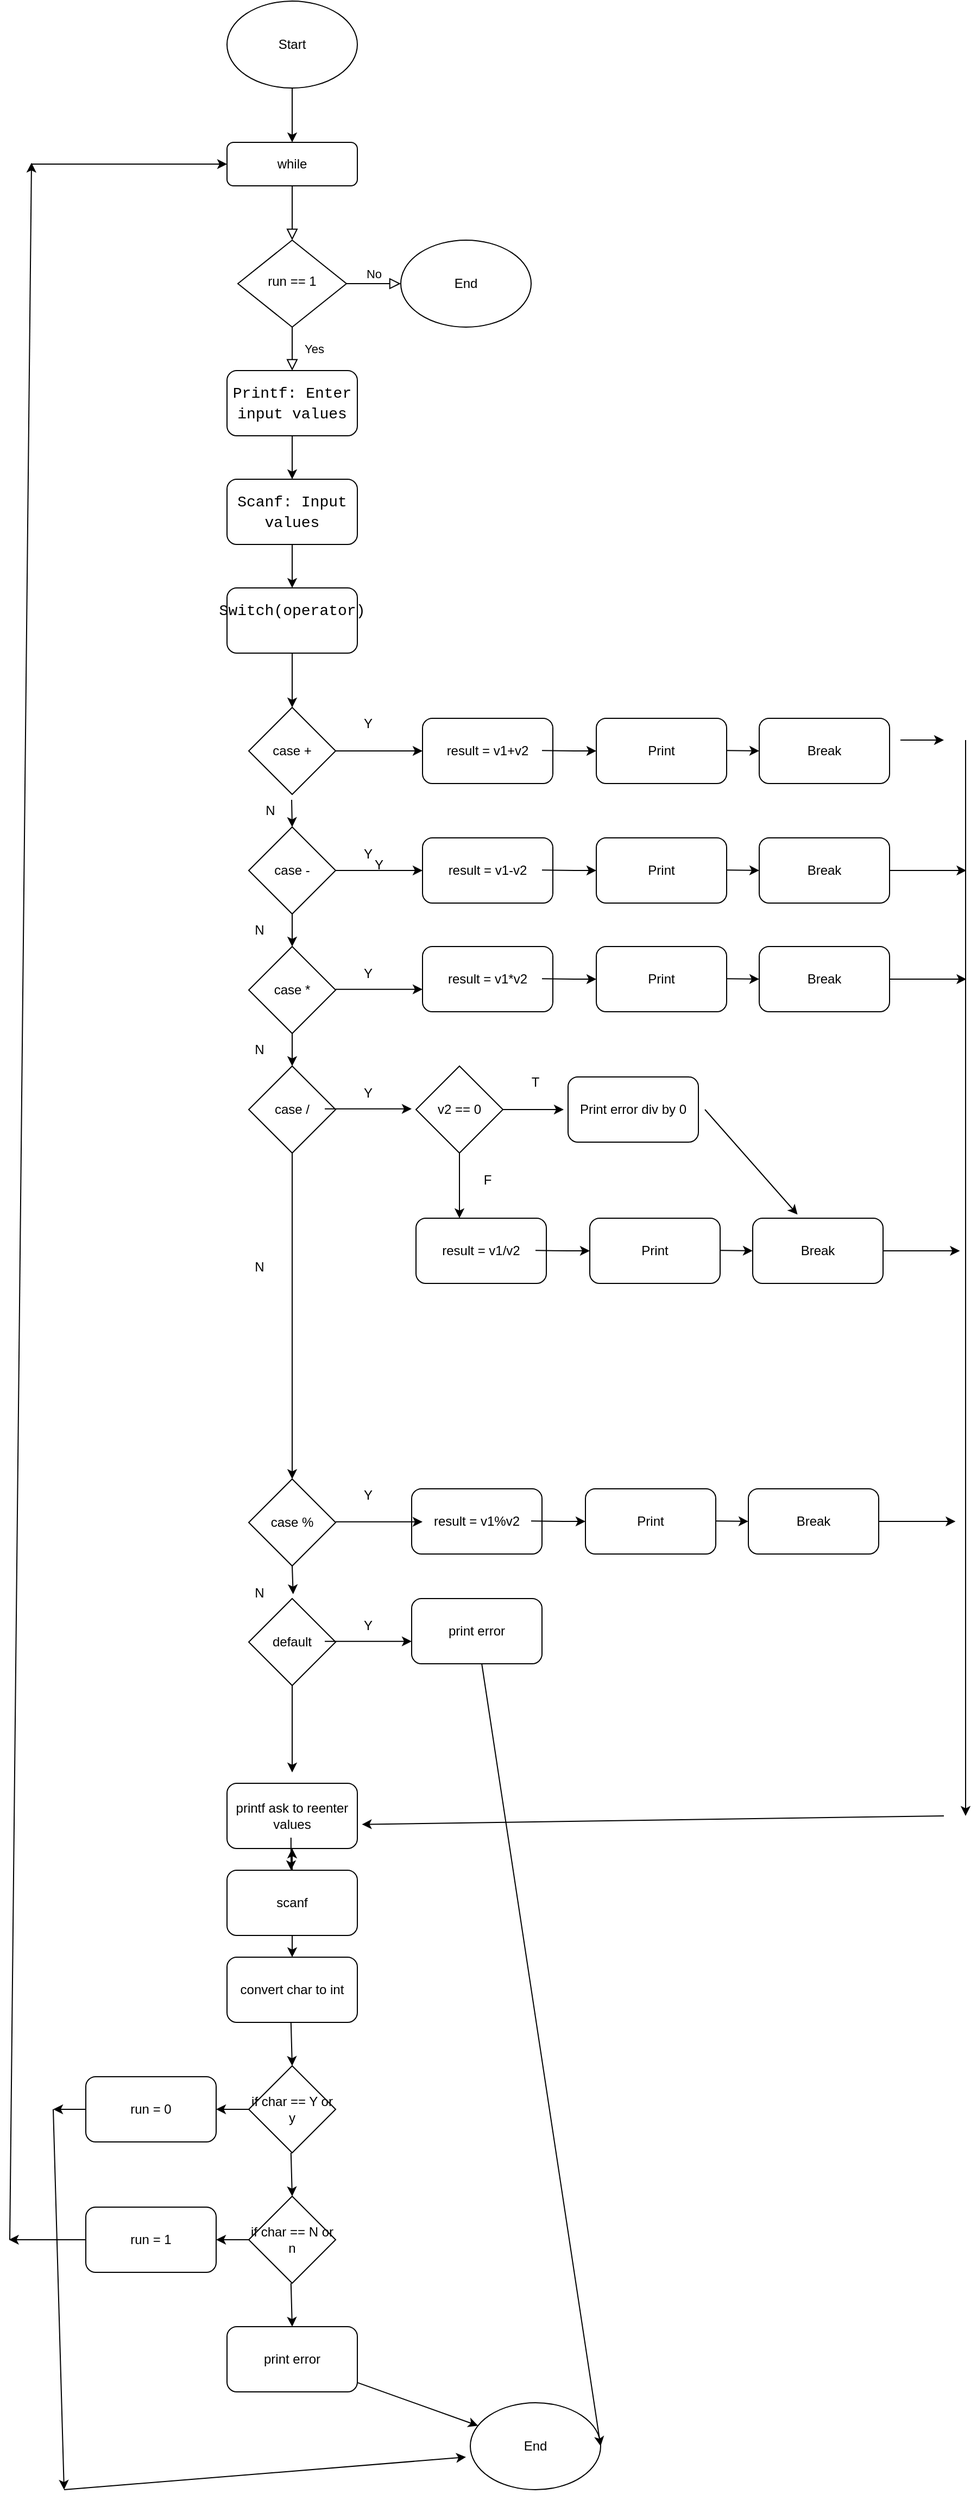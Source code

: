<mxfile version="16.5.6" type="device"><diagram id="C5RBs43oDa-KdzZeNtuy" name="Page-1"><mxGraphModel dx="1587" dy="1355" grid="1" gridSize="10" guides="1" tooltips="1" connect="1" arrows="1" fold="1" page="1" pageScale="1" pageWidth="827" pageHeight="1169" math="0" shadow="0"><root><mxCell id="WIyWlLk6GJQsqaUBKTNV-0"/><mxCell id="WIyWlLk6GJQsqaUBKTNV-1" parent="WIyWlLk6GJQsqaUBKTNV-0"/><mxCell id="WIyWlLk6GJQsqaUBKTNV-2" value="" style="rounded=0;html=1;jettySize=auto;orthogonalLoop=1;fontSize=11;endArrow=block;endFill=0;endSize=8;strokeWidth=1;shadow=0;labelBackgroundColor=none;edgeStyle=orthogonalEdgeStyle;" parent="WIyWlLk6GJQsqaUBKTNV-1" source="WIyWlLk6GJQsqaUBKTNV-3" target="WIyWlLk6GJQsqaUBKTNV-6" edge="1"><mxGeometry relative="1" as="geometry"/></mxCell><mxCell id="WIyWlLk6GJQsqaUBKTNV-3" value="while&lt;br&gt;" style="rounded=1;whiteSpace=wrap;html=1;fontSize=12;glass=0;strokeWidth=1;shadow=0;" parent="WIyWlLk6GJQsqaUBKTNV-1" vertex="1"><mxGeometry x="160" y="130" width="120" height="40" as="geometry"/></mxCell><mxCell id="WIyWlLk6GJQsqaUBKTNV-4" value="Yes" style="rounded=0;html=1;jettySize=auto;orthogonalLoop=1;fontSize=11;endArrow=block;endFill=0;endSize=8;strokeWidth=1;shadow=0;labelBackgroundColor=none;edgeStyle=orthogonalEdgeStyle;" parent="WIyWlLk6GJQsqaUBKTNV-1" source="WIyWlLk6GJQsqaUBKTNV-6" edge="1"><mxGeometry y="20" relative="1" as="geometry"><mxPoint as="offset"/><mxPoint x="220" y="340" as="targetPoint"/></mxGeometry></mxCell><mxCell id="WIyWlLk6GJQsqaUBKTNV-5" value="No" style="edgeStyle=orthogonalEdgeStyle;rounded=0;html=1;jettySize=auto;orthogonalLoop=1;fontSize=11;endArrow=block;endFill=0;endSize=8;strokeWidth=1;shadow=0;labelBackgroundColor=none;" parent="WIyWlLk6GJQsqaUBKTNV-1" source="WIyWlLk6GJQsqaUBKTNV-6" edge="1"><mxGeometry y="10" relative="1" as="geometry"><mxPoint as="offset"/><mxPoint x="320" y="260" as="targetPoint"/></mxGeometry></mxCell><mxCell id="WIyWlLk6GJQsqaUBKTNV-6" value="run == 1&lt;br&gt;" style="rhombus;whiteSpace=wrap;html=1;shadow=0;fontFamily=Helvetica;fontSize=12;align=center;strokeWidth=1;spacing=6;spacingTop=-4;" parent="WIyWlLk6GJQsqaUBKTNV-1" vertex="1"><mxGeometry x="170" y="220" width="100" height="80" as="geometry"/></mxCell><mxCell id="7yTDCMg861IGDRTyo60H-0" value="Start" style="ellipse;whiteSpace=wrap;html=1;" vertex="1" parent="WIyWlLk6GJQsqaUBKTNV-1"><mxGeometry x="160" width="120" height="80" as="geometry"/></mxCell><mxCell id="7yTDCMg861IGDRTyo60H-3" value="" style="endArrow=classic;html=1;rounded=0;exitX=0.5;exitY=1;exitDx=0;exitDy=0;entryX=0.5;entryY=0;entryDx=0;entryDy=0;" edge="1" parent="WIyWlLk6GJQsqaUBKTNV-1" source="7yTDCMg861IGDRTyo60H-0" target="WIyWlLk6GJQsqaUBKTNV-3"><mxGeometry width="50" height="50" relative="1" as="geometry"><mxPoint x="280" y="250" as="sourcePoint"/><mxPoint x="330" y="200" as="targetPoint"/></mxGeometry></mxCell><mxCell id="7yTDCMg861IGDRTyo60H-4" value="End" style="ellipse;whiteSpace=wrap;html=1;" vertex="1" parent="WIyWlLk6GJQsqaUBKTNV-1"><mxGeometry x="320" y="220" width="120" height="80" as="geometry"/></mxCell><mxCell id="7yTDCMg861IGDRTyo60H-6" value="&lt;div style=&quot;font-family: consolas, &amp;quot;courier new&amp;quot;, monospace; font-size: 14px; line-height: 19px;&quot;&gt;&lt;font style=&quot;line-height: 1&quot;&gt;Printf: Enter input values&lt;/font&gt;&lt;/div&gt;" style="rounded=1;whiteSpace=wrap;html=1;labelBackgroundColor=none;fontColor=#000000;" vertex="1" parent="WIyWlLk6GJQsqaUBKTNV-1"><mxGeometry x="160" y="340" width="120" height="60" as="geometry"/></mxCell><mxCell id="7yTDCMg861IGDRTyo60H-7" value="&lt;div style=&quot;font-family: consolas, &amp;quot;courier new&amp;quot;, monospace; font-size: 14px; line-height: 19px;&quot;&gt;&lt;div style=&quot;font-family: consolas, &amp;quot;courier new&amp;quot;, monospace; line-height: 19px;&quot;&gt;&lt;font&gt;Scanf: Input values&lt;/font&gt;&lt;/div&gt;&lt;/div&gt;" style="rounded=1;whiteSpace=wrap;html=1;labelBackgroundColor=none;fontColor=#000000;" vertex="1" parent="WIyWlLk6GJQsqaUBKTNV-1"><mxGeometry x="160" y="440" width="120" height="60" as="geometry"/></mxCell><mxCell id="7yTDCMg861IGDRTyo60H-10" value="" style="endArrow=classic;html=1;rounded=0;exitX=0.5;exitY=1;exitDx=0;exitDy=0;entryX=0.5;entryY=0;entryDx=0;entryDy=0;labelBackgroundColor=none;fontColor=#000000;" edge="1" parent="WIyWlLk6GJQsqaUBKTNV-1" source="7yTDCMg861IGDRTyo60H-6" target="7yTDCMg861IGDRTyo60H-7"><mxGeometry width="50" height="50" relative="1" as="geometry"><mxPoint x="280" y="220" as="sourcePoint"/><mxPoint x="330" y="170" as="targetPoint"/></mxGeometry></mxCell><mxCell id="7yTDCMg861IGDRTyo60H-11" value="&lt;div style=&quot;font-family: consolas, &amp;quot;courier new&amp;quot;, monospace; font-size: 14px; line-height: 19px;&quot;&gt;&lt;div style=&quot;font-family: consolas, &amp;quot;courier new&amp;quot;, monospace; line-height: 19px;&quot;&gt;&lt;font&gt;Switch(operator)&lt;/font&gt;&lt;/div&gt;&lt;div style=&quot;font-family: consolas, &amp;quot;courier new&amp;quot;, monospace; line-height: 19px;&quot;&gt;&lt;font&gt;&lt;br&gt;&lt;/font&gt;&lt;/div&gt;&lt;/div&gt;" style="rounded=1;whiteSpace=wrap;html=1;labelBackgroundColor=none;fontColor=#000000;" vertex="1" parent="WIyWlLk6GJQsqaUBKTNV-1"><mxGeometry x="160" y="540" width="120" height="60" as="geometry"/></mxCell><mxCell id="7yTDCMg861IGDRTyo60H-12" value="" style="endArrow=classic;html=1;rounded=0;fontColor=#000000;entryX=0.5;entryY=0;entryDx=0;entryDy=0;exitX=0.5;exitY=1;exitDx=0;exitDy=0;labelBackgroundColor=none;" edge="1" parent="WIyWlLk6GJQsqaUBKTNV-1" source="7yTDCMg861IGDRTyo60H-7" target="7yTDCMg861IGDRTyo60H-11"><mxGeometry width="50" height="50" relative="1" as="geometry"><mxPoint x="280" y="560" as="sourcePoint"/><mxPoint x="330" y="510" as="targetPoint"/></mxGeometry></mxCell><mxCell id="7yTDCMg861IGDRTyo60H-13" value="case +" style="rhombus;whiteSpace=wrap;html=1;fontColor=#000000;" vertex="1" parent="WIyWlLk6GJQsqaUBKTNV-1"><mxGeometry x="180" y="650" width="80" height="80" as="geometry"/></mxCell><mxCell id="7yTDCMg861IGDRTyo60H-14" value="case -" style="rhombus;whiteSpace=wrap;html=1;fontColor=#000000;" vertex="1" parent="WIyWlLk6GJQsqaUBKTNV-1"><mxGeometry x="180" y="760" width="80" height="80" as="geometry"/></mxCell><mxCell id="7yTDCMg861IGDRTyo60H-15" value="case *" style="rhombus;whiteSpace=wrap;html=1;fontColor=#000000;" vertex="1" parent="WIyWlLk6GJQsqaUBKTNV-1"><mxGeometry x="180" y="870" width="80" height="80" as="geometry"/></mxCell><mxCell id="7yTDCMg861IGDRTyo60H-16" value="case /" style="rhombus;whiteSpace=wrap;html=1;fontColor=#000000;" vertex="1" parent="WIyWlLk6GJQsqaUBKTNV-1"><mxGeometry x="180" y="980" width="80" height="80" as="geometry"/></mxCell><mxCell id="7yTDCMg861IGDRTyo60H-17" value="" style="endArrow=classic;html=1;rounded=0;fontColor=#000000;exitX=0.494;exitY=1.062;exitDx=0;exitDy=0;exitPerimeter=0;entryX=0.5;entryY=0;entryDx=0;entryDy=0;" edge="1" parent="WIyWlLk6GJQsqaUBKTNV-1" source="7yTDCMg861IGDRTyo60H-13" target="7yTDCMg861IGDRTyo60H-14"><mxGeometry width="50" height="50" relative="1" as="geometry"><mxPoint x="230" y="770" as="sourcePoint"/><mxPoint x="280" y="720" as="targetPoint"/></mxGeometry></mxCell><mxCell id="7yTDCMg861IGDRTyo60H-18" value="" style="endArrow=classic;html=1;rounded=0;fontColor=#000000;entryX=0.5;entryY=0;entryDx=0;entryDy=0;" edge="1" parent="WIyWlLk6GJQsqaUBKTNV-1" target="7yTDCMg861IGDRTyo60H-15"><mxGeometry width="50" height="50" relative="1" as="geometry"><mxPoint x="220" y="840" as="sourcePoint"/><mxPoint x="230" y="770.0" as="targetPoint"/></mxGeometry></mxCell><mxCell id="7yTDCMg861IGDRTyo60H-19" value="" style="endArrow=classic;html=1;rounded=0;fontColor=#000000;exitX=0.5;exitY=1;exitDx=0;exitDy=0;entryX=0.5;entryY=0;entryDx=0;entryDy=0;" edge="1" parent="WIyWlLk6GJQsqaUBKTNV-1" source="7yTDCMg861IGDRTyo60H-15" target="7yTDCMg861IGDRTyo60H-16"><mxGeometry width="50" height="50" relative="1" as="geometry"><mxPoint x="239.52" y="754.96" as="sourcePoint"/><mxPoint x="240" y="780.0" as="targetPoint"/></mxGeometry></mxCell><mxCell id="7yTDCMg861IGDRTyo60H-20" value="case %" style="rhombus;whiteSpace=wrap;html=1;fontColor=#000000;" vertex="1" parent="WIyWlLk6GJQsqaUBKTNV-1"><mxGeometry x="180" y="1360" width="80" height="80" as="geometry"/></mxCell><mxCell id="7yTDCMg861IGDRTyo60H-21" value="" style="endArrow=classic;html=1;rounded=0;fontColor=#000000;exitX=0.5;exitY=1;exitDx=0;exitDy=0;entryX=0.5;entryY=0;entryDx=0;entryDy=0;" edge="1" parent="WIyWlLk6GJQsqaUBKTNV-1" source="7yTDCMg861IGDRTyo60H-16" target="7yTDCMg861IGDRTyo60H-20"><mxGeometry width="50" height="50" relative="1" as="geometry"><mxPoint x="220" y="1110" as="sourcePoint"/><mxPoint x="270" y="1060" as="targetPoint"/></mxGeometry></mxCell><mxCell id="7yTDCMg861IGDRTyo60H-22" value="" style="endArrow=classic;html=1;rounded=0;fontColor=#000000;" edge="1" parent="WIyWlLk6GJQsqaUBKTNV-1" source="7yTDCMg861IGDRTyo60H-11"><mxGeometry width="50" height="50" relative="1" as="geometry"><mxPoint x="220" y="650" as="sourcePoint"/><mxPoint x="220" y="650" as="targetPoint"/></mxGeometry></mxCell><mxCell id="7yTDCMg861IGDRTyo60H-23" value="default&lt;br&gt;" style="rhombus;whiteSpace=wrap;html=1;fontColor=#000000;" vertex="1" parent="WIyWlLk6GJQsqaUBKTNV-1"><mxGeometry x="180" y="1470" width="80" height="80" as="geometry"/></mxCell><mxCell id="7yTDCMg861IGDRTyo60H-24" value="" style="endArrow=classic;html=1;rounded=0;fontColor=#000000;entryX=0.511;entryY=-0.05;entryDx=0;entryDy=0;entryPerimeter=0;exitX=0.5;exitY=1;exitDx=0;exitDy=0;" edge="1" parent="WIyWlLk6GJQsqaUBKTNV-1" source="7yTDCMg861IGDRTyo60H-20" target="7yTDCMg861IGDRTyo60H-23"><mxGeometry width="50" height="50" relative="1" as="geometry"><mxPoint x="230" y="1510" as="sourcePoint"/><mxPoint x="280" y="1460" as="targetPoint"/></mxGeometry></mxCell><mxCell id="7yTDCMg861IGDRTyo60H-25" value="" style="endArrow=classic;html=1;rounded=0;fontColor=#000000;exitX=1;exitY=0.5;exitDx=0;exitDy=0;" edge="1" parent="WIyWlLk6GJQsqaUBKTNV-1" source="7yTDCMg861IGDRTyo60H-13"><mxGeometry width="50" height="50" relative="1" as="geometry"><mxPoint x="280" y="870" as="sourcePoint"/><mxPoint x="340" y="690" as="targetPoint"/></mxGeometry></mxCell><mxCell id="7yTDCMg861IGDRTyo60H-26" value="result = v1+v2" style="rounded=1;whiteSpace=wrap;html=1;fontColor=#000000;" vertex="1" parent="WIyWlLk6GJQsqaUBKTNV-1"><mxGeometry x="340" y="660" width="120" height="60" as="geometry"/></mxCell><mxCell id="7yTDCMg861IGDRTyo60H-27" value="Print" style="rounded=1;whiteSpace=wrap;html=1;fontColor=#000000;" vertex="1" parent="WIyWlLk6GJQsqaUBKTNV-1"><mxGeometry x="500" y="660" width="120" height="60" as="geometry"/></mxCell><mxCell id="7yTDCMg861IGDRTyo60H-28" value="Break" style="rounded=1;whiteSpace=wrap;html=1;fontColor=#000000;" vertex="1" parent="WIyWlLk6GJQsqaUBKTNV-1"><mxGeometry x="650" y="660" width="120" height="60" as="geometry"/></mxCell><mxCell id="7yTDCMg861IGDRTyo60H-29" value="" style="endArrow=classic;html=1;rounded=0;fontColor=#000000;exitX=1;exitY=0.5;exitDx=0;exitDy=0;" edge="1" parent="WIyWlLk6GJQsqaUBKTNV-1"><mxGeometry width="50" height="50" relative="1" as="geometry"><mxPoint x="450" y="689.66" as="sourcePoint"/><mxPoint x="500" y="690" as="targetPoint"/><Array as="points"><mxPoint x="480" y="690"/></Array></mxGeometry></mxCell><mxCell id="7yTDCMg861IGDRTyo60H-30" value="" style="endArrow=classic;html=1;rounded=0;fontColor=#000000;exitX=1;exitY=0.5;exitDx=0;exitDy=0;" edge="1" parent="WIyWlLk6GJQsqaUBKTNV-1"><mxGeometry width="50" height="50" relative="1" as="geometry"><mxPoint x="620" y="689.66" as="sourcePoint"/><mxPoint x="650" y="690" as="targetPoint"/></mxGeometry></mxCell><mxCell id="7yTDCMg861IGDRTyo60H-31" value="result = v1-v2" style="rounded=1;whiteSpace=wrap;html=1;fontColor=#000000;" vertex="1" parent="WIyWlLk6GJQsqaUBKTNV-1"><mxGeometry x="340" y="770" width="120" height="60" as="geometry"/></mxCell><mxCell id="7yTDCMg861IGDRTyo60H-32" value="Print" style="rounded=1;whiteSpace=wrap;html=1;fontColor=#000000;" vertex="1" parent="WIyWlLk6GJQsqaUBKTNV-1"><mxGeometry x="500" y="770" width="120" height="60" as="geometry"/></mxCell><mxCell id="7yTDCMg861IGDRTyo60H-33" value="Break" style="rounded=1;whiteSpace=wrap;html=1;fontColor=#000000;" vertex="1" parent="WIyWlLk6GJQsqaUBKTNV-1"><mxGeometry x="650" y="770" width="120" height="60" as="geometry"/></mxCell><mxCell id="7yTDCMg861IGDRTyo60H-34" value="" style="endArrow=classic;html=1;rounded=0;fontColor=#000000;exitX=1;exitY=0.5;exitDx=0;exitDy=0;" edge="1" parent="WIyWlLk6GJQsqaUBKTNV-1"><mxGeometry width="50" height="50" relative="1" as="geometry"><mxPoint x="450" y="799.66" as="sourcePoint"/><mxPoint x="500" y="800" as="targetPoint"/><Array as="points"><mxPoint x="480" y="800"/></Array></mxGeometry></mxCell><mxCell id="7yTDCMg861IGDRTyo60H-35" value="" style="endArrow=classic;html=1;rounded=0;fontColor=#000000;exitX=1;exitY=0.5;exitDx=0;exitDy=0;" edge="1" parent="WIyWlLk6GJQsqaUBKTNV-1"><mxGeometry width="50" height="50" relative="1" as="geometry"><mxPoint x="620" y="799.66" as="sourcePoint"/><mxPoint x="650" y="800" as="targetPoint"/></mxGeometry></mxCell><mxCell id="7yTDCMg861IGDRTyo60H-36" value="result = v1*v2" style="rounded=1;whiteSpace=wrap;html=1;fontColor=#000000;" vertex="1" parent="WIyWlLk6GJQsqaUBKTNV-1"><mxGeometry x="340" y="870" width="120" height="60" as="geometry"/></mxCell><mxCell id="7yTDCMg861IGDRTyo60H-37" value="Print" style="rounded=1;whiteSpace=wrap;html=1;fontColor=#000000;" vertex="1" parent="WIyWlLk6GJQsqaUBKTNV-1"><mxGeometry x="500" y="870" width="120" height="60" as="geometry"/></mxCell><mxCell id="7yTDCMg861IGDRTyo60H-38" value="Break" style="rounded=1;whiteSpace=wrap;html=1;fontColor=#000000;" vertex="1" parent="WIyWlLk6GJQsqaUBKTNV-1"><mxGeometry x="650" y="870" width="120" height="60" as="geometry"/></mxCell><mxCell id="7yTDCMg861IGDRTyo60H-39" value="" style="endArrow=classic;html=1;rounded=0;fontColor=#000000;exitX=1;exitY=0.5;exitDx=0;exitDy=0;" edge="1" parent="WIyWlLk6GJQsqaUBKTNV-1"><mxGeometry width="50" height="50" relative="1" as="geometry"><mxPoint x="450" y="899.66" as="sourcePoint"/><mxPoint x="500" y="900" as="targetPoint"/><Array as="points"><mxPoint x="480" y="900"/></Array></mxGeometry></mxCell><mxCell id="7yTDCMg861IGDRTyo60H-40" value="" style="endArrow=classic;html=1;rounded=0;fontColor=#000000;exitX=1;exitY=0.5;exitDx=0;exitDy=0;" edge="1" parent="WIyWlLk6GJQsqaUBKTNV-1"><mxGeometry width="50" height="50" relative="1" as="geometry"><mxPoint x="620" y="899.66" as="sourcePoint"/><mxPoint x="650" y="900" as="targetPoint"/></mxGeometry></mxCell><mxCell id="7yTDCMg861IGDRTyo60H-46" value="result = v1%v2" style="rounded=1;whiteSpace=wrap;html=1;fontColor=#000000;" vertex="1" parent="WIyWlLk6GJQsqaUBKTNV-1"><mxGeometry x="330" y="1369" width="120" height="60" as="geometry"/></mxCell><mxCell id="7yTDCMg861IGDRTyo60H-47" value="Print" style="rounded=1;whiteSpace=wrap;html=1;fontColor=#000000;" vertex="1" parent="WIyWlLk6GJQsqaUBKTNV-1"><mxGeometry x="490" y="1369" width="120" height="60" as="geometry"/></mxCell><mxCell id="7yTDCMg861IGDRTyo60H-48" value="Break" style="rounded=1;whiteSpace=wrap;html=1;fontColor=#000000;" vertex="1" parent="WIyWlLk6GJQsqaUBKTNV-1"><mxGeometry x="640" y="1369" width="120" height="60" as="geometry"/></mxCell><mxCell id="7yTDCMg861IGDRTyo60H-49" value="" style="endArrow=classic;html=1;rounded=0;fontColor=#000000;exitX=1;exitY=0.5;exitDx=0;exitDy=0;" edge="1" parent="WIyWlLk6GJQsqaUBKTNV-1"><mxGeometry width="50" height="50" relative="1" as="geometry"><mxPoint x="440" y="1398.66" as="sourcePoint"/><mxPoint x="490" y="1399" as="targetPoint"/><Array as="points"><mxPoint x="470" y="1399"/></Array></mxGeometry></mxCell><mxCell id="7yTDCMg861IGDRTyo60H-50" value="" style="endArrow=classic;html=1;rounded=0;fontColor=#000000;exitX=1;exitY=0.5;exitDx=0;exitDy=0;" edge="1" parent="WIyWlLk6GJQsqaUBKTNV-1"><mxGeometry width="50" height="50" relative="1" as="geometry"><mxPoint x="610" y="1398.66" as="sourcePoint"/><mxPoint x="640" y="1399" as="targetPoint"/></mxGeometry></mxCell><mxCell id="7yTDCMg861IGDRTyo60H-51" value="print error" style="rounded=1;whiteSpace=wrap;html=1;fontColor=#000000;" vertex="1" parent="WIyWlLk6GJQsqaUBKTNV-1"><mxGeometry x="330" y="1470" width="120" height="60" as="geometry"/></mxCell><mxCell id="7yTDCMg861IGDRTyo60H-56" value="" style="endArrow=classic;html=1;rounded=0;fontColor=#000000;exitX=1;exitY=0.5;exitDx=0;exitDy=0;" edge="1" parent="WIyWlLk6GJQsqaUBKTNV-1"><mxGeometry width="50" height="50" relative="1" as="geometry"><mxPoint x="260" y="800" as="sourcePoint"/><mxPoint x="340" y="800" as="targetPoint"/></mxGeometry></mxCell><mxCell id="7yTDCMg861IGDRTyo60H-57" value="" style="endArrow=classic;html=1;rounded=0;fontColor=#000000;exitX=1;exitY=0.5;exitDx=0;exitDy=0;" edge="1" parent="WIyWlLk6GJQsqaUBKTNV-1"><mxGeometry width="50" height="50" relative="1" as="geometry"><mxPoint x="260" y="909.41" as="sourcePoint"/><mxPoint x="340" y="909.41" as="targetPoint"/></mxGeometry></mxCell><mxCell id="7yTDCMg861IGDRTyo60H-58" value="" style="endArrow=classic;html=1;rounded=0;fontColor=#000000;exitX=1;exitY=0.5;exitDx=0;exitDy=0;" edge="1" parent="WIyWlLk6GJQsqaUBKTNV-1"><mxGeometry width="50" height="50" relative="1" as="geometry"><mxPoint x="250" y="1019.41" as="sourcePoint"/><mxPoint x="330" y="1019.41" as="targetPoint"/></mxGeometry></mxCell><mxCell id="7yTDCMg861IGDRTyo60H-59" value="" style="endArrow=classic;html=1;rounded=0;fontColor=#000000;exitX=1;exitY=0.5;exitDx=0;exitDy=0;" edge="1" parent="WIyWlLk6GJQsqaUBKTNV-1"><mxGeometry width="50" height="50" relative="1" as="geometry"><mxPoint x="260" y="1399.41" as="sourcePoint"/><mxPoint x="340" y="1399.41" as="targetPoint"/></mxGeometry></mxCell><mxCell id="7yTDCMg861IGDRTyo60H-60" value="" style="endArrow=classic;html=1;rounded=0;fontColor=#000000;exitX=1;exitY=0.5;exitDx=0;exitDy=0;" edge="1" parent="WIyWlLk6GJQsqaUBKTNV-1"><mxGeometry width="50" height="50" relative="1" as="geometry"><mxPoint x="250" y="1509.41" as="sourcePoint"/><mxPoint x="330" y="1509.41" as="targetPoint"/></mxGeometry></mxCell><mxCell id="7yTDCMg861IGDRTyo60H-61" value="End" style="ellipse;whiteSpace=wrap;html=1;fontColor=#000000;" vertex="1" parent="WIyWlLk6GJQsqaUBKTNV-1"><mxGeometry x="384" y="2210" width="120" height="80" as="geometry"/></mxCell><mxCell id="7yTDCMg861IGDRTyo60H-62" value="" style="endArrow=classic;html=1;rounded=0;fontColor=#000000;entryX=1;entryY=0.5;entryDx=0;entryDy=0;" edge="1" parent="WIyWlLk6GJQsqaUBKTNV-1" source="7yTDCMg861IGDRTyo60H-51" target="7yTDCMg861IGDRTyo60H-61"><mxGeometry width="50" height="50" relative="1" as="geometry"><mxPoint x="490" y="1600" as="sourcePoint"/><mxPoint x="330" y="1740" as="targetPoint"/></mxGeometry></mxCell><mxCell id="7yTDCMg861IGDRTyo60H-63" value="v2 == 0" style="rhombus;whiteSpace=wrap;html=1;fontColor=#000000;" vertex="1" parent="WIyWlLk6GJQsqaUBKTNV-1"><mxGeometry x="334" y="980" width="80" height="80" as="geometry"/></mxCell><mxCell id="7yTDCMg861IGDRTyo60H-64" value="" style="endArrow=classic;html=1;rounded=0;fontColor=#000000;exitX=0.5;exitY=1;exitDx=0;exitDy=0;" edge="1" parent="WIyWlLk6GJQsqaUBKTNV-1" source="7yTDCMg861IGDRTyo60H-63"><mxGeometry width="50" height="50" relative="1" as="geometry"><mxPoint x="470" y="1190" as="sourcePoint"/><mxPoint x="374" y="1120" as="targetPoint"/></mxGeometry></mxCell><mxCell id="7yTDCMg861IGDRTyo60H-65" value="" style="endArrow=classic;html=1;rounded=0;fontColor=#000000;exitX=0.5;exitY=1;exitDx=0;exitDy=0;" edge="1" parent="WIyWlLk6GJQsqaUBKTNV-1"><mxGeometry width="50" height="50" relative="1" as="geometry"><mxPoint x="414" y="1020" as="sourcePoint"/><mxPoint x="470" y="1020" as="targetPoint"/></mxGeometry></mxCell><mxCell id="7yTDCMg861IGDRTyo60H-67" value="T" style="text;html=1;strokeColor=none;fillColor=none;align=center;verticalAlign=middle;whiteSpace=wrap;rounded=0;fontColor=#000000;" vertex="1" parent="WIyWlLk6GJQsqaUBKTNV-1"><mxGeometry x="414" y="980" width="60" height="30" as="geometry"/></mxCell><mxCell id="7yTDCMg861IGDRTyo60H-68" value="F" style="text;html=1;strokeColor=none;fillColor=none;align=center;verticalAlign=middle;whiteSpace=wrap;rounded=0;fontColor=#000000;" vertex="1" parent="WIyWlLk6GJQsqaUBKTNV-1"><mxGeometry x="370" y="1070" width="60" height="30" as="geometry"/></mxCell><mxCell id="7yTDCMg861IGDRTyo60H-70" value="result = v1/v2" style="rounded=1;whiteSpace=wrap;html=1;fontColor=#000000;" vertex="1" parent="WIyWlLk6GJQsqaUBKTNV-1"><mxGeometry x="334" y="1120" width="120" height="60" as="geometry"/></mxCell><mxCell id="7yTDCMg861IGDRTyo60H-71" value="Print" style="rounded=1;whiteSpace=wrap;html=1;fontColor=#000000;" vertex="1" parent="WIyWlLk6GJQsqaUBKTNV-1"><mxGeometry x="494" y="1120" width="120" height="60" as="geometry"/></mxCell><mxCell id="7yTDCMg861IGDRTyo60H-72" value="Break" style="rounded=1;whiteSpace=wrap;html=1;fontColor=#000000;" vertex="1" parent="WIyWlLk6GJQsqaUBKTNV-1"><mxGeometry x="644" y="1120" width="120" height="60" as="geometry"/></mxCell><mxCell id="7yTDCMg861IGDRTyo60H-73" value="" style="endArrow=classic;html=1;rounded=0;fontColor=#000000;exitX=1;exitY=0.5;exitDx=0;exitDy=0;" edge="1" parent="WIyWlLk6GJQsqaUBKTNV-1"><mxGeometry width="50" height="50" relative="1" as="geometry"><mxPoint x="444" y="1149.66" as="sourcePoint"/><mxPoint x="494" y="1150" as="targetPoint"/><Array as="points"><mxPoint x="474" y="1150"/></Array></mxGeometry></mxCell><mxCell id="7yTDCMg861IGDRTyo60H-74" value="" style="endArrow=classic;html=1;rounded=0;fontColor=#000000;exitX=1;exitY=0.5;exitDx=0;exitDy=0;" edge="1" parent="WIyWlLk6GJQsqaUBKTNV-1"><mxGeometry width="50" height="50" relative="1" as="geometry"><mxPoint x="614" y="1149.66" as="sourcePoint"/><mxPoint x="644" y="1150" as="targetPoint"/></mxGeometry></mxCell><mxCell id="7yTDCMg861IGDRTyo60H-80" value="Print error div by 0" style="rounded=1;whiteSpace=wrap;html=1;fontColor=#000000;" vertex="1" parent="WIyWlLk6GJQsqaUBKTNV-1"><mxGeometry x="474" y="990" width="120" height="60" as="geometry"/></mxCell><mxCell id="7yTDCMg861IGDRTyo60H-81" value="" style="endArrow=classic;html=1;rounded=0;fontColor=#000000;entryX=0.344;entryY=-0.056;entryDx=0;entryDy=0;entryPerimeter=0;" edge="1" parent="WIyWlLk6GJQsqaUBKTNV-1" target="7yTDCMg861IGDRTyo60H-72"><mxGeometry width="50" height="50" relative="1" as="geometry"><mxPoint x="600" y="1020" as="sourcePoint"/><mxPoint x="650" y="1000" as="targetPoint"/></mxGeometry></mxCell><mxCell id="7yTDCMg861IGDRTyo60H-82" value="" style="endArrow=classic;html=1;rounded=0;fontColor=#000000;" edge="1" parent="WIyWlLk6GJQsqaUBKTNV-1"><mxGeometry width="50" height="50" relative="1" as="geometry"><mxPoint x="780" y="680" as="sourcePoint"/><mxPoint x="820" y="680" as="targetPoint"/></mxGeometry></mxCell><mxCell id="7yTDCMg861IGDRTyo60H-83" value="" style="endArrow=classic;html=1;rounded=0;fontColor=#000000;" edge="1" parent="WIyWlLk6GJQsqaUBKTNV-1"><mxGeometry width="50" height="50" relative="1" as="geometry"><mxPoint x="840" y="680" as="sourcePoint"/><mxPoint x="840" y="1670" as="targetPoint"/></mxGeometry></mxCell><mxCell id="7yTDCMg861IGDRTyo60H-84" value="" style="endArrow=classic;html=1;rounded=0;fontColor=#000000;entryX=1.035;entryY=0.63;entryDx=0;entryDy=0;entryPerimeter=0;" edge="1" parent="WIyWlLk6GJQsqaUBKTNV-1" target="7yTDCMg861IGDRTyo60H-102"><mxGeometry width="50" height="50" relative="1" as="geometry"><mxPoint x="820" y="1670" as="sourcePoint"/><mxPoint x="250" y="1680" as="targetPoint"/></mxGeometry></mxCell><mxCell id="7yTDCMg861IGDRTyo60H-85" value="" style="endArrow=classic;html=1;rounded=0;fontColor=#000000;" edge="1" parent="WIyWlLk6GJQsqaUBKTNV-1" source="7yTDCMg861IGDRTyo60H-48"><mxGeometry width="50" height="50" relative="1" as="geometry"><mxPoint x="760" y="1449" as="sourcePoint"/><mxPoint x="830.711" y="1399" as="targetPoint"/></mxGeometry></mxCell><mxCell id="7yTDCMg861IGDRTyo60H-86" value="" style="endArrow=classic;html=1;rounded=0;fontColor=#000000;" edge="1" parent="WIyWlLk6GJQsqaUBKTNV-1" source="7yTDCMg861IGDRTyo60H-72"><mxGeometry width="50" height="50" relative="1" as="geometry"><mxPoint x="764" y="1200" as="sourcePoint"/><mxPoint x="834.711" y="1150" as="targetPoint"/></mxGeometry></mxCell><mxCell id="7yTDCMg861IGDRTyo60H-87" value="" style="endArrow=classic;html=1;rounded=0;fontColor=#000000;" edge="1" parent="WIyWlLk6GJQsqaUBKTNV-1" source="7yTDCMg861IGDRTyo60H-38"><mxGeometry width="50" height="50" relative="1" as="geometry"><mxPoint x="770" y="950" as="sourcePoint"/><mxPoint x="840.711" y="900" as="targetPoint"/></mxGeometry></mxCell><mxCell id="7yTDCMg861IGDRTyo60H-88" value="" style="endArrow=classic;html=1;rounded=0;fontColor=#000000;" edge="1" parent="WIyWlLk6GJQsqaUBKTNV-1" source="7yTDCMg861IGDRTyo60H-33"><mxGeometry width="50" height="50" relative="1" as="geometry"><mxPoint x="770" y="850" as="sourcePoint"/><mxPoint x="840.711" y="800" as="targetPoint"/></mxGeometry></mxCell><mxCell id="7yTDCMg861IGDRTyo60H-89" value="Y&lt;span style=&quot;font-family: monospace; font-size: 0px;&quot;&gt;%3CmxGraphModel%3E%3Croot%3E%3CmxCell%20id%3D%220%22%2F%3E%3CmxCell%20id%3D%221%22%20parent%3D%220%22%2F%3E%3CmxCell%20id%3D%222%22%20value%3D%22T%22%20style%3D%22text%3Bhtml%3D1%3BstrokeColor%3Dnone%3BfillColor%3Dnone%3Balign%3Dcenter%3BverticalAlign%3Dmiddle%3BwhiteSpace%3Dwrap%3Brounded%3D0%3BfontColor%3D%23fff%3B%22%20vertex%3D%221%22%20parent%3D%221%22%3E%3CmxGeometry%20x%3D%22414%22%20y%3D%22980%22%20width%3D%2260%22%20height%3D%2230%22%20as%3D%22geometry%22%2F%3E%3C%2FmxCell%3E%3C%2Froot%3E%3C%2FmxGraphModel%3E&lt;/span&gt;" style="text;html=1;strokeColor=none;fillColor=none;align=center;verticalAlign=middle;whiteSpace=wrap;rounded=0;fontColor=#000000;" vertex="1" parent="WIyWlLk6GJQsqaUBKTNV-1"><mxGeometry x="260" y="770" width="60" height="30" as="geometry"/></mxCell><mxCell id="7yTDCMg861IGDRTyo60H-90" value="Y&lt;span style=&quot;font-family: monospace; font-size: 0px;&quot;&gt;%3CmxGraphModel%3E%3Croot%3E%3CmxCell%20id%3D%220%22%2F%3E%3CmxCell%20id%3D%221%22%20parent%3D%220%22%2F%3E%3CmxCell%20id%3D%222%22%20value%3D%22T%22%20style%3D%22text%3Bhtml%3D1%3BstrokeColor%3Dnone%3BfillColor%3Dnone%3Balign%3Dcenter%3BverticalAlign%3Dmiddle%3BwhiteSpace%3Dwrap%3Brounded%3D0%3BfontColor%3D%23fff%3B%22%20vertex%3D%221%22%20parent%3D%221%22%3E%3CmxGeometry%20x%3D%22414%22%20y%3D%22980%22%20width%3D%2260%22%20height%3D%2230%22%20as%3D%22geometry%22%2F%3E%3C%2FmxCell%3E%3C%2Froot%3E%3C%2FmxGraphModel%3E&lt;/span&gt;" style="text;html=1;strokeColor=none;fillColor=none;align=center;verticalAlign=middle;whiteSpace=wrap;rounded=0;fontColor=#000000;" vertex="1" parent="WIyWlLk6GJQsqaUBKTNV-1"><mxGeometry x="270" y="780" width="60" height="30" as="geometry"/></mxCell><mxCell id="7yTDCMg861IGDRTyo60H-91" value="Y&lt;span style=&quot;font-family: monospace; font-size: 0px;&quot;&gt;%3CmxGraphModel%3E%3Croot%3E%3CmxCell%20id%3D%220%22%2F%3E%3CmxCell%20id%3D%221%22%20parent%3D%220%22%2F%3E%3CmxCell%20id%3D%222%22%20value%3D%22T%22%20style%3D%22text%3Bhtml%3D1%3BstrokeColor%3Dnone%3BfillColor%3Dnone%3Balign%3Dcenter%3BverticalAlign%3Dmiddle%3BwhiteSpace%3Dwrap%3Brounded%3D0%3BfontColor%3D%23fff%3B%22%20vertex%3D%221%22%20parent%3D%221%22%3E%3CmxGeometry%20x%3D%22414%22%20y%3D%22980%22%20width%3D%2260%22%20height%3D%2230%22%20as%3D%22geometry%22%2F%3E%3C%2FmxCell%3E%3C%2Froot%3E%3C%2FmxGraphModel%3E&lt;/span&gt;" style="text;html=1;strokeColor=none;fillColor=none;align=center;verticalAlign=middle;whiteSpace=wrap;rounded=0;fontColor=#000000;" vertex="1" parent="WIyWlLk6GJQsqaUBKTNV-1"><mxGeometry x="260" y="650" width="60" height="30" as="geometry"/></mxCell><mxCell id="7yTDCMg861IGDRTyo60H-92" value="Y&lt;span style=&quot;font-family: monospace; font-size: 0px;&quot;&gt;%3CmxGraphModel%3E%3Croot%3E%3CmxCell%20id%3D%220%22%2F%3E%3CmxCell%20id%3D%221%22%20parent%3D%220%22%2F%3E%3CmxCell%20id%3D%222%22%20value%3D%22T%22%20style%3D%22text%3Bhtml%3D1%3BstrokeColor%3Dnone%3BfillColor%3Dnone%3Balign%3Dcenter%3BverticalAlign%3Dmiddle%3BwhiteSpace%3Dwrap%3Brounded%3D0%3BfontColor%3D%23fff%3B%22%20vertex%3D%221%22%20parent%3D%221%22%3E%3CmxGeometry%20x%3D%22414%22%20y%3D%22980%22%20width%3D%2260%22%20height%3D%2230%22%20as%3D%22geometry%22%2F%3E%3C%2FmxCell%3E%3C%2Froot%3E%3C%2FmxGraphModel%3E&lt;/span&gt;" style="text;html=1;strokeColor=none;fillColor=none;align=center;verticalAlign=middle;whiteSpace=wrap;rounded=0;fontColor=#000000;" vertex="1" parent="WIyWlLk6GJQsqaUBKTNV-1"><mxGeometry x="260" y="880" width="60" height="30" as="geometry"/></mxCell><mxCell id="7yTDCMg861IGDRTyo60H-93" value="Y&lt;span style=&quot;font-family: monospace; font-size: 0px;&quot;&gt;%3CmxGraphModel%3E%3Croot%3E%3CmxCell%20id%3D%220%22%2F%3E%3CmxCell%20id%3D%221%22%20parent%3D%220%22%2F%3E%3CmxCell%20id%3D%222%22%20value%3D%22T%22%20style%3D%22text%3Bhtml%3D1%3BstrokeColor%3Dnone%3BfillColor%3Dnone%3Balign%3Dcenter%3BverticalAlign%3Dmiddle%3BwhiteSpace%3Dwrap%3Brounded%3D0%3BfontColor%3D%23fff%3B%22%20vertex%3D%221%22%20parent%3D%221%22%3E%3CmxGeometry%20x%3D%22414%22%20y%3D%22980%22%20width%3D%2260%22%20height%3D%2230%22%20as%3D%22geometry%22%2F%3E%3C%2FmxCell%3E%3C%2Froot%3E%3C%2FmxGraphModel%3E&lt;/span&gt;" style="text;html=1;strokeColor=none;fillColor=none;align=center;verticalAlign=middle;whiteSpace=wrap;rounded=0;fontColor=#000000;" vertex="1" parent="WIyWlLk6GJQsqaUBKTNV-1"><mxGeometry x="260" y="990" width="60" height="30" as="geometry"/></mxCell><mxCell id="7yTDCMg861IGDRTyo60H-94" value="Y&lt;span style=&quot;font-family: monospace; font-size: 0px;&quot;&gt;%3CmxGraphModel%3E%3Croot%3E%3CmxCell%20id%3D%220%22%2F%3E%3CmxCell%20id%3D%221%22%20parent%3D%220%22%2F%3E%3CmxCell%20id%3D%222%22%20value%3D%22T%22%20style%3D%22text%3Bhtml%3D1%3BstrokeColor%3Dnone%3BfillColor%3Dnone%3Balign%3Dcenter%3BverticalAlign%3Dmiddle%3BwhiteSpace%3Dwrap%3Brounded%3D0%3BfontColor%3D%23fff%3B%22%20vertex%3D%221%22%20parent%3D%221%22%3E%3CmxGeometry%20x%3D%22414%22%20y%3D%22980%22%20width%3D%2260%22%20height%3D%2230%22%20as%3D%22geometry%22%2F%3E%3C%2FmxCell%3E%3C%2Froot%3E%3C%2FmxGraphModel%3E&lt;/span&gt;" style="text;html=1;strokeColor=none;fillColor=none;align=center;verticalAlign=middle;whiteSpace=wrap;rounded=0;fontColor=#000000;" vertex="1" parent="WIyWlLk6GJQsqaUBKTNV-1"><mxGeometry x="260" y="1360" width="60" height="30" as="geometry"/></mxCell><mxCell id="7yTDCMg861IGDRTyo60H-95" value="Y&lt;span style=&quot;font-family: monospace; font-size: 0px;&quot;&gt;%3CmxGraphModel%3E%3Croot%3E%3CmxCell%20id%3D%220%22%2F%3E%3CmxCell%20id%3D%221%22%20parent%3D%220%22%2F%3E%3CmxCell%20id%3D%222%22%20value%3D%22T%22%20style%3D%22text%3Bhtml%3D1%3BstrokeColor%3Dnone%3BfillColor%3Dnone%3Balign%3Dcenter%3BverticalAlign%3Dmiddle%3BwhiteSpace%3Dwrap%3Brounded%3D0%3BfontColor%3D%23fff%3B%22%20vertex%3D%221%22%20parent%3D%221%22%3E%3CmxGeometry%20x%3D%22414%22%20y%3D%22980%22%20width%3D%2260%22%20height%3D%2230%22%20as%3D%22geometry%22%2F%3E%3C%2FmxCell%3E%3C%2Froot%3E%3C%2FmxGraphModel%3E&lt;/span&gt;" style="text;html=1;strokeColor=none;fillColor=none;align=center;verticalAlign=middle;whiteSpace=wrap;rounded=0;fontColor=#000000;" vertex="1" parent="WIyWlLk6GJQsqaUBKTNV-1"><mxGeometry x="260" y="1480" width="60" height="30" as="geometry"/></mxCell><mxCell id="7yTDCMg861IGDRTyo60H-96" value="N" style="text;html=1;strokeColor=none;fillColor=none;align=center;verticalAlign=middle;whiteSpace=wrap;rounded=0;fontColor=#000000;" vertex="1" parent="WIyWlLk6GJQsqaUBKTNV-1"><mxGeometry x="160" y="1150" width="60" height="30" as="geometry"/></mxCell><mxCell id="7yTDCMg861IGDRTyo60H-97" value="N" style="text;html=1;strokeColor=none;fillColor=none;align=center;verticalAlign=middle;whiteSpace=wrap;rounded=0;fontColor=#000000;" vertex="1" parent="WIyWlLk6GJQsqaUBKTNV-1"><mxGeometry x="160" y="950" width="60" height="30" as="geometry"/></mxCell><mxCell id="7yTDCMg861IGDRTyo60H-98" value="N" style="text;html=1;strokeColor=none;fillColor=none;align=center;verticalAlign=middle;whiteSpace=wrap;rounded=0;fontColor=#000000;" vertex="1" parent="WIyWlLk6GJQsqaUBKTNV-1"><mxGeometry x="160" y="840" width="60" height="30" as="geometry"/></mxCell><mxCell id="7yTDCMg861IGDRTyo60H-99" value="N" style="text;html=1;strokeColor=none;fillColor=none;align=center;verticalAlign=middle;whiteSpace=wrap;rounded=0;fontColor=#000000;" vertex="1" parent="WIyWlLk6GJQsqaUBKTNV-1"><mxGeometry x="170" y="730" width="60" height="30" as="geometry"/></mxCell><mxCell id="7yTDCMg861IGDRTyo60H-100" value="N" style="text;html=1;strokeColor=none;fillColor=none;align=center;verticalAlign=middle;whiteSpace=wrap;rounded=0;fontColor=#000000;" vertex="1" parent="WIyWlLk6GJQsqaUBKTNV-1"><mxGeometry x="160" y="1450" width="60" height="30" as="geometry"/></mxCell><mxCell id="7yTDCMg861IGDRTyo60H-101" value="" style="endArrow=classic;html=1;rounded=0;fontColor=#000000;exitX=0.5;exitY=1;exitDx=0;exitDy=0;" edge="1" parent="WIyWlLk6GJQsqaUBKTNV-1" source="7yTDCMg861IGDRTyo60H-23"><mxGeometry width="50" height="50" relative="1" as="geometry"><mxPoint x="390" y="1630" as="sourcePoint"/><mxPoint x="220" y="1630" as="targetPoint"/></mxGeometry></mxCell><mxCell id="7yTDCMg861IGDRTyo60H-102" value="printf ask to reenter values" style="rounded=1;whiteSpace=wrap;html=1;fontColor=#000000;" vertex="1" parent="WIyWlLk6GJQsqaUBKTNV-1"><mxGeometry x="160" y="1640" width="120" height="60" as="geometry"/></mxCell><mxCell id="7yTDCMg861IGDRTyo60H-106" value="" style="edgeStyle=orthogonalEdgeStyle;rounded=0;orthogonalLoop=1;jettySize=auto;html=1;fontColor=#000000;" edge="1" parent="WIyWlLk6GJQsqaUBKTNV-1" source="7yTDCMg861IGDRTyo60H-103" target="7yTDCMg861IGDRTyo60H-102"><mxGeometry relative="1" as="geometry"/></mxCell><mxCell id="7yTDCMg861IGDRTyo60H-103" value="scanf" style="rounded=1;whiteSpace=wrap;html=1;fontColor=#000000;" vertex="1" parent="WIyWlLk6GJQsqaUBKTNV-1"><mxGeometry x="160" y="1720" width="120" height="60" as="geometry"/></mxCell><mxCell id="7yTDCMg861IGDRTyo60H-104" value="" style="endArrow=classic;html=1;rounded=0;fontColor=#000000;exitX=0.5;exitY=1;exitDx=0;exitDy=0;" edge="1" parent="WIyWlLk6GJQsqaUBKTNV-1"><mxGeometry width="50" height="50" relative="1" as="geometry"><mxPoint x="218.89" y="1690" as="sourcePoint"/><mxPoint x="219" y="1720" as="targetPoint"/></mxGeometry></mxCell><mxCell id="7yTDCMg861IGDRTyo60H-105" value="convert char to int" style="rounded=1;whiteSpace=wrap;html=1;fontColor=#000000;" vertex="1" parent="WIyWlLk6GJQsqaUBKTNV-1"><mxGeometry x="160" y="1800" width="120" height="60" as="geometry"/></mxCell><mxCell id="7yTDCMg861IGDRTyo60H-107" value="" style="endArrow=classic;html=1;rounded=0;fontColor=#000000;exitX=0.5;exitY=1;exitDx=0;exitDy=0;entryX=0.5;entryY=0;entryDx=0;entryDy=0;" edge="1" parent="WIyWlLk6GJQsqaUBKTNV-1" target="7yTDCMg861IGDRTyo60H-105"><mxGeometry width="50" height="50" relative="1" as="geometry"><mxPoint x="220" y="1780" as="sourcePoint"/><mxPoint x="220" y="1790" as="targetPoint"/></mxGeometry></mxCell><mxCell id="7yTDCMg861IGDRTyo60H-108" value="if char == Y or y" style="rhombus;whiteSpace=wrap;html=1;fontColor=#000000;" vertex="1" parent="WIyWlLk6GJQsqaUBKTNV-1"><mxGeometry x="180" y="1900" width="80" height="80" as="geometry"/></mxCell><mxCell id="7yTDCMg861IGDRTyo60H-109" value="" style="endArrow=classic;html=1;rounded=0;fontColor=#000000;exitX=0.5;exitY=1;exitDx=0;exitDy=0;" edge="1" parent="WIyWlLk6GJQsqaUBKTNV-1"><mxGeometry width="50" height="50" relative="1" as="geometry"><mxPoint x="218.89" y="1860" as="sourcePoint"/><mxPoint x="220" y="1900" as="targetPoint"/></mxGeometry></mxCell><mxCell id="7yTDCMg861IGDRTyo60H-110" value="if char == N or n" style="rhombus;whiteSpace=wrap;html=1;fontColor=#000000;" vertex="1" parent="WIyWlLk6GJQsqaUBKTNV-1"><mxGeometry x="180" y="2020" width="80" height="80" as="geometry"/></mxCell><mxCell id="7yTDCMg861IGDRTyo60H-111" value="" style="endArrow=classic;html=1;rounded=0;fontColor=#000000;entryX=1;entryY=0.5;entryDx=0;entryDy=0;entryPerimeter=0;" edge="1" parent="WIyWlLk6GJQsqaUBKTNV-1" target="7yTDCMg861IGDRTyo60H-116"><mxGeometry width="50" height="50" relative="1" as="geometry"><mxPoint x="180" y="1940" as="sourcePoint"/><mxPoint x="160" y="1940" as="targetPoint"/></mxGeometry></mxCell><mxCell id="7yTDCMg861IGDRTyo60H-112" value="" style="endArrow=classic;html=1;rounded=0;fontColor=#000000;entryX=1;entryY=0.5;entryDx=0;entryDy=0;" edge="1" parent="WIyWlLk6GJQsqaUBKTNV-1" target="7yTDCMg861IGDRTyo60H-117"><mxGeometry width="50" height="50" relative="1" as="geometry"><mxPoint x="180" y="2060" as="sourcePoint"/><mxPoint x="330" y="2059.44" as="targetPoint"/></mxGeometry></mxCell><mxCell id="7yTDCMg861IGDRTyo60H-113" value="" style="endArrow=classic;html=1;rounded=0;fontColor=#000000;exitX=1;exitY=0.5;exitDx=0;exitDy=0;entryX=0.5;entryY=0;entryDx=0;entryDy=0;" edge="1" parent="WIyWlLk6GJQsqaUBKTNV-1" target="7yTDCMg861IGDRTyo60H-110"><mxGeometry width="50" height="50" relative="1" as="geometry"><mxPoint x="218.89" y="1980" as="sourcePoint"/><mxPoint x="218.89" y="2050" as="targetPoint"/></mxGeometry></mxCell><mxCell id="7yTDCMg861IGDRTyo60H-114" value="" style="endArrow=classic;html=1;rounded=0;fontColor=#000000;exitX=1;exitY=0.5;exitDx=0;exitDy=0;entryX=0.5;entryY=0;entryDx=0;entryDy=0;" edge="1" parent="WIyWlLk6GJQsqaUBKTNV-1"><mxGeometry width="50" height="50" relative="1" as="geometry"><mxPoint x="218.89" y="2100" as="sourcePoint"/><mxPoint x="220" y="2140" as="targetPoint"/></mxGeometry></mxCell><mxCell id="7yTDCMg861IGDRTyo60H-115" value="print error" style="rounded=1;whiteSpace=wrap;html=1;fontColor=#000000;" vertex="1" parent="WIyWlLk6GJQsqaUBKTNV-1"><mxGeometry x="160" y="2140" width="120" height="60" as="geometry"/></mxCell><mxCell id="7yTDCMg861IGDRTyo60H-116" value="run = 0" style="rounded=1;whiteSpace=wrap;html=1;fontColor=#000000;" vertex="1" parent="WIyWlLk6GJQsqaUBKTNV-1"><mxGeometry x="30" y="1910" width="120" height="60" as="geometry"/></mxCell><mxCell id="7yTDCMg861IGDRTyo60H-117" value="run = 1&lt;br&gt;" style="rounded=1;whiteSpace=wrap;html=1;fontColor=#000000;" vertex="1" parent="WIyWlLk6GJQsqaUBKTNV-1"><mxGeometry x="30" y="2030" width="120" height="60" as="geometry"/></mxCell><mxCell id="7yTDCMg861IGDRTyo60H-120" value="" style="endArrow=classic;html=1;rounded=0;fontColor=#000000;exitX=0;exitY=0.5;exitDx=0;exitDy=0;" edge="1" parent="WIyWlLk6GJQsqaUBKTNV-1" source="7yTDCMg861IGDRTyo60H-116"><mxGeometry width="50" height="50" relative="1" as="geometry"><mxPoint x="180" y="2080" as="sourcePoint"/><mxPoint y="1940" as="targetPoint"/></mxGeometry></mxCell><mxCell id="7yTDCMg861IGDRTyo60H-121" value="" style="endArrow=classic;html=1;rounded=0;fontColor=#000000;" edge="1" parent="WIyWlLk6GJQsqaUBKTNV-1"><mxGeometry width="50" height="50" relative="1" as="geometry"><mxPoint y="1940" as="sourcePoint"/><mxPoint x="10" y="2290" as="targetPoint"/></mxGeometry></mxCell><mxCell id="7yTDCMg861IGDRTyo60H-122" value="" style="endArrow=classic;html=1;rounded=0;fontColor=#000000;" edge="1" parent="WIyWlLk6GJQsqaUBKTNV-1"><mxGeometry width="50" height="50" relative="1" as="geometry"><mxPoint x="10" y="2290" as="sourcePoint"/><mxPoint x="380" y="2260" as="targetPoint"/></mxGeometry></mxCell><mxCell id="7yTDCMg861IGDRTyo60H-123" value="" style="endArrow=classic;html=1;rounded=0;fontColor=#000000;" edge="1" parent="WIyWlLk6GJQsqaUBKTNV-1" source="7yTDCMg861IGDRTyo60H-115" target="7yTDCMg861IGDRTyo60H-61"><mxGeometry width="50" height="50" relative="1" as="geometry"><mxPoint x="280" y="2220" as="sourcePoint"/><mxPoint x="350.711" y="2170" as="targetPoint"/></mxGeometry></mxCell><mxCell id="7yTDCMg861IGDRTyo60H-124" value="" style="endArrow=classic;html=1;rounded=0;fontColor=#000000;" edge="1" parent="WIyWlLk6GJQsqaUBKTNV-1" source="7yTDCMg861IGDRTyo60H-117"><mxGeometry width="50" height="50" relative="1" as="geometry"><mxPoint x="-40.711" y="2110" as="sourcePoint"/><mxPoint x="-40.711" y="2060" as="targetPoint"/></mxGeometry></mxCell><mxCell id="7yTDCMg861IGDRTyo60H-125" value="" style="endArrow=classic;html=1;rounded=0;fontColor=#fff;" edge="1" parent="WIyWlLk6GJQsqaUBKTNV-1"><mxGeometry width="50" height="50" relative="1" as="geometry"><mxPoint x="-40" y="2060" as="sourcePoint"/><mxPoint x="-20" y="148.75" as="targetPoint"/></mxGeometry></mxCell><mxCell id="7yTDCMg861IGDRTyo60H-126" value="" style="endArrow=classic;html=1;rounded=0;fontColor=#fff;entryX=0;entryY=0.5;entryDx=0;entryDy=0;" edge="1" parent="WIyWlLk6GJQsqaUBKTNV-1" target="WIyWlLk6GJQsqaUBKTNV-3"><mxGeometry width="50" height="50" relative="1" as="geometry"><mxPoint x="-20" y="150" as="sourcePoint"/><mxPoint x="60" y="130" as="targetPoint"/></mxGeometry></mxCell><mxCell id="7yTDCMg861IGDRTyo60H-127" value="Question 1" style="text;html=1;strokeColor=none;fillColor=none;align=center;verticalAlign=middle;whiteSpace=wrap;rounded=0;fontColor=#fff;" vertex="1" parent="WIyWlLk6GJQsqaUBKTNV-1"><mxGeometry x="80" y="20" width="60" height="30" as="geometry"/></mxCell></root></mxGraphModel></diagram></mxfile>